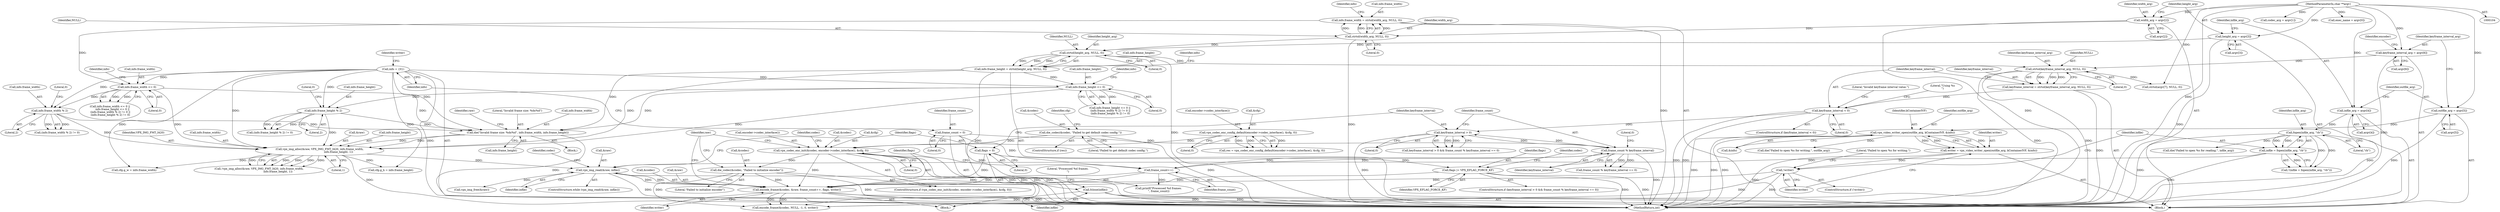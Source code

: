 digraph "0_Android_5a9753fca56f0eeb9f61e342b2fccffc364f9426_14@API" {
"1000471" [label="(Call,fclose(infile))"];
"1000428" [label="(Call,vpx_img_read(&raw, infile))"];
"1000293" [label="(Call,vpx_img_alloc(&raw, VPX_IMG_FMT_I420, info.frame_width,\n                                             info.frame_height, 1))"];
"1000283" [label="(Call,die(\"Invalid frame size: %dx%d\", info.frame_width, info.frame_height))"];
"1000121" [label="(Call,info = {0})"];
"1000269" [label="(Call,info.frame_width % 2)"];
"1000256" [label="(Call,info.frame_width <= 0)"];
"1000224" [label="(Call,info.frame_width = strtol(width_arg, NULL, 0))"];
"1000228" [label="(Call,strtol(width_arg, NULL, 0))"];
"1000183" [label="(Call,width_arg = argv[2])"];
"1000106" [label="(MethodParameterIn,char **argv)"];
"1000232" [label="(Call,info.frame_height = strtol(height_arg, NULL, 0))"];
"1000236" [label="(Call,strtol(height_arg, NULL, 0))"];
"1000188" [label="(Call,height_arg = argv[3])"];
"1000262" [label="(Call,info.frame_height <= 0)"];
"1000276" [label="(Call,info.frame_height % 2)"];
"1000450" [label="(Call,encode_frame(&codec, &raw, frame_count++, flags, writer))"];
"1000423" [label="(Call,die_codec(&codec, \"Failed to initialize encoder\"))"];
"1000416" [label="(Call,vpx_codec_enc_init(&codec, encoder->codec_interface(), &cfg, 0))"];
"1000332" [label="(Call,die_codec(&codec, \"Failed to get default codec config.\"))"];
"1000325" [label="(Call,vpx_codec_enc_config_default(encoder->codec_interface(), &cfg, 0))"];
"1000455" [label="(Call,frame_count++)"];
"1000115" [label="(Call,frame_count = 0)"];
"1000443" [label="(Call,frame_count % keyframe_interval)"];
"1000439" [label="(Call,keyframe_interval > 0)"];
"1000314" [label="(Call,keyframe_interval < 0)"];
"1000307" [label="(Call,keyframe_interval = strtol(keyframe_interval_arg, NULL, 0))"];
"1000309" [label="(Call,strtol(keyframe_interval_arg, NULL, 0))"];
"1000203" [label="(Call,keyframe_interval_arg = argv[6])"];
"1000434" [label="(Call,flags = 0)"];
"1000447" [label="(Call,flags |= VPX_EFLAG_FORCE_KF)"];
"1000400" [label="(Call,!writer)"];
"1000392" [label="(Call,writer = vpx_video_writer_open(outfile_arg, kContainerIVF, &info))"];
"1000394" [label="(Call,vpx_video_writer_open(outfile_arg, kContainerIVF, &info))"];
"1000198" [label="(Call,outfile_arg = argv[5])"];
"1000407" [label="(Call,infile = fopen(infile_arg, \"rb\"))"];
"1000409" [label="(Call,fopen(infile_arg, \"rb\"))"];
"1000193" [label="(Call,infile_arg = argv[4])"];
"1000432" [label="(Block,)"];
"1000422" [label="(Literal,0)"];
"1000419" [label="(Call,encoder->codec_interface())"];
"1000307" [label="(Call,keyframe_interval = strtol(keyframe_interval_arg, NULL, 0))"];
"1000193" [label="(Call,infile_arg = argv[4])"];
"1000491" [label="(MethodReturn,int)"];
"1000295" [label="(Identifier,raw)"];
"1000277" [label="(Call,info.frame_height)"];
"1000401" [label="(Identifier,writer)"];
"1000184" [label="(Identifier,width_arg)"];
"1000330" [label="(ControlStructure,if (res))"];
"1000400" [label="(Call,!writer)"];
"1000327" [label="(Call,&cfg)"];
"1000440" [label="(Identifier,keyframe_interval)"];
"1000233" [label="(Call,info.frame_height)"];
"1000269" [label="(Call,info.frame_width % 2)"];
"1000243" [label="(Identifier,info)"];
"1000300" [label="(Call,info.frame_height)"];
"1000194" [label="(Identifier,infile_arg)"];
"1000415" [label="(ControlStructure,if (vpx_codec_enc_init(&codec, encoder->codec_interface(), &cfg, 0)))"];
"1000296" [label="(Identifier,VPX_IMG_FMT_I420)"];
"1000448" [label="(Identifier,flags)"];
"1000406" [label="(Call,!(infile = fopen(infile_arg, \"rb\")))"];
"1000431" [label="(Identifier,infile)"];
"1000262" [label="(Call,info.frame_height <= 0)"];
"1000255" [label="(Call,info.frame_width <= 0 ||\n      info.frame_height <= 0 ||\n (info.frame_width % 2) != 0 ||\n (info.frame_height % 2) != 0)"];
"1000335" [label="(Literal,\"Failed to get default codec config.\")"];
"1000336" [label="(Call,cfg.g_w = info.frame_width)"];
"1000260" [label="(Literal,0)"];
"1000297" [label="(Call,info.frame_width)"];
"1000188" [label="(Call,height_arg = argv[3])"];
"1000200" [label="(Call,argv[5])"];
"1000106" [label="(MethodParameterIn,char **argv)"];
"1000338" [label="(Identifier,cfg)"];
"1000183" [label="(Call,width_arg = argv[2])"];
"1000326" [label="(Call,encoder->codec_interface())"];
"1000225" [label="(Call,info.frame_width)"];
"1000434" [label="(Call,flags = 0)"];
"1000471" [label="(Call,fclose(infile))"];
"1000314" [label="(Call,keyframe_interval < 0)"];
"1000427" [label="(ControlStructure,while (vpx_img_read(&raw, infile)))"];
"1000203" [label="(Call,keyframe_interval_arg = argv[6])"];
"1000281" [label="(Literal,0)"];
"1000117" [label="(Literal,0)"];
"1000320" [label="(Literal,\"Using %s\n\")"];
"1000409" [label="(Call,fopen(infile_arg, \"rb\"))"];
"1000274" [label="(Literal,0)"];
"1000204" [label="(Identifier,keyframe_interval_arg)"];
"1000234" [label="(Identifier,info)"];
"1000288" [label="(Call,info.frame_height)"];
"1000261" [label="(Call,info.frame_height <= 0 ||\n (info.frame_width % 2) != 0 ||\n (info.frame_height % 2) != 0)"];
"1000318" [label="(Literal,\"Invalid keyframe interval value.\")"];
"1000452" [label="(Identifier,codec)"];
"1000435" [label="(Identifier,flags)"];
"1000273" [label="(Literal,2)"];
"1000450" [label="(Call,encode_frame(&codec, &raw, frame_count++, flags, writer))"];
"1000268" [label="(Call,(info.frame_width % 2) != 0)"];
"1000198" [label="(Call,outfile_arg = argv[5])"];
"1000449" [label="(Identifier,VPX_EFLAG_FORCE_KF)"];
"1000323" [label="(Call,res = vpx_codec_enc_config_default(encoder->codec_interface(), &cfg, 0))"];
"1000122" [label="(Identifier,info)"];
"1000224" [label="(Call,info.frame_width = strtol(width_arg, NULL, 0))"];
"1000474" [label="(Literal,\"Processed %d frames.\n\")"];
"1000408" [label="(Identifier,infile)"];
"1000178" [label="(Call,codec_arg = argv[1])"];
"1000311" [label="(Identifier,NULL)"];
"1000292" [label="(Call,!vpx_img_alloc(&raw, VPX_IMG_FMT_I420, info.frame_width,\n                                             info.frame_height, 1))"];
"1000266" [label="(Literal,0)"];
"1000270" [label="(Call,info.frame_width)"];
"1000228" [label="(Call,strtol(width_arg, NULL, 0))"];
"1000275" [label="(Call,(info.frame_height % 2) != 0)"];
"1000284" [label="(Literal,\"Invalid frame size: %dx%d\")"];
"1000402" [label="(Call,die(\"Failed to open %s for writing.\", outfile_arg))"];
"1000115" [label="(Call,frame_count = 0)"];
"1000416" [label="(Call,vpx_codec_enc_init(&codec, encoder->codec_interface(), &cfg, 0))"];
"1000473" [label="(Call,printf(\"Processed %d frames.\n\", frame_count))"];
"1000437" [label="(ControlStructure,if (keyframe_interval > 0 && frame_count % keyframe_interval == 0))"];
"1000428" [label="(Call,vpx_img_read(&raw, infile))"];
"1000385" [label="(Call,strtol(argv[7], NULL, 0))"];
"1000315" [label="(Identifier,keyframe_interval)"];
"1000236" [label="(Call,strtol(height_arg, NULL, 0))"];
"1000280" [label="(Literal,2)"];
"1000425" [label="(Identifier,codec)"];
"1000423" [label="(Call,die_codec(&codec, \"Failed to initialize encoder\"))"];
"1000309" [label="(Call,strtol(keyframe_interval_arg, NULL, 0))"];
"1000447" [label="(Call,flags |= VPX_EFLAG_FORCE_KF)"];
"1000399" [label="(ControlStructure,if (!writer))"];
"1000436" [label="(Literal,0)"];
"1000472" [label="(Identifier,infile)"];
"1000476" [label="(Call,vpx_img_free(&raw))"];
"1000458" [label="(Identifier,writer)"];
"1000283" [label="(Call,die(\"Invalid frame size: %dx%d\", info.frame_width, info.frame_height))"];
"1000316" [label="(Literal,0)"];
"1000460" [label="(Call,encode_frame(&codec, NULL, -1, 0, writer))"];
"1000430" [label="(Identifier,raw)"];
"1000303" [label="(Literal,1)"];
"1000394" [label="(Call,vpx_video_writer_open(outfile_arg, kContainerIVF, &info))"];
"1000451" [label="(Call,&codec)"];
"1000443" [label="(Call,frame_count % keyframe_interval)"];
"1000294" [label="(Call,&raw)"];
"1000446" [label="(Literal,0)"];
"1000229" [label="(Identifier,width_arg)"];
"1000412" [label="(Call,die(\"Failed to open %s for reading.\", infile_arg))"];
"1000332" [label="(Call,die_codec(&codec, \"Failed to get default codec config.\"))"];
"1000195" [label="(Call,argv[4])"];
"1000231" [label="(Literal,0)"];
"1000438" [label="(Call,keyframe_interval > 0 && frame_count % keyframe_interval == 0)"];
"1000257" [label="(Call,info.frame_width)"];
"1000424" [label="(Call,&codec)"];
"1000343" [label="(Call,cfg.g_h = info.frame_height)"];
"1000417" [label="(Call,&codec)"];
"1000453" [label="(Call,&raw)"];
"1000429" [label="(Call,&raw)"];
"1000444" [label="(Identifier,frame_count)"];
"1000457" [label="(Identifier,flags)"];
"1000397" [label="(Call,&info)"];
"1000256" [label="(Call,info.frame_width <= 0)"];
"1000271" [label="(Identifier,info)"];
"1000237" [label="(Identifier,height_arg)"];
"1000209" [label="(Identifier,encoder)"];
"1000439" [label="(Call,keyframe_interval > 0)"];
"1000455" [label="(Call,frame_count++)"];
"1000445" [label="(Identifier,keyframe_interval)"];
"1000205" [label="(Call,argv[6])"];
"1000285" [label="(Call,info.frame_width)"];
"1000325" [label="(Call,vpx_codec_enc_config_default(encoder->codec_interface(), &cfg, 0))"];
"1000456" [label="(Identifier,frame_count)"];
"1000185" [label="(Call,argv[2])"];
"1000312" [label="(Literal,0)"];
"1000403" [label="(Literal,\"Failed to open %s for writing.\")"];
"1000238" [label="(Identifier,NULL)"];
"1000308" [label="(Identifier,keyframe_interval)"];
"1000121" [label="(Call,info = {0})"];
"1000167" [label="(Call,exec_name = argv[0])"];
"1000462" [label="(Identifier,codec)"];
"1000329" [label="(Literal,0)"];
"1000189" [label="(Identifier,height_arg)"];
"1000442" [label="(Call,frame_count % keyframe_interval == 0)"];
"1000276" [label="(Call,info.frame_height % 2)"];
"1000232" [label="(Call,info.frame_height = strtol(height_arg, NULL, 0))"];
"1000396" [label="(Identifier,kContainerIVF)"];
"1000393" [label="(Identifier,writer)"];
"1000392" [label="(Call,writer = vpx_video_writer_open(outfile_arg, kContainerIVF, &info))"];
"1000282" [label="(Block,)"];
"1000410" [label="(Identifier,infile_arg)"];
"1000125" [label="(Identifier,writer)"];
"1000441" [label="(Literal,0)"];
"1000395" [label="(Identifier,outfile_arg)"];
"1000107" [label="(Block,)"];
"1000264" [label="(Identifier,info)"];
"1000190" [label="(Call,argv[3])"];
"1000313" [label="(ControlStructure,if (keyframe_interval < 0))"];
"1000407" [label="(Call,infile = fopen(infile_arg, \"rb\"))"];
"1000310" [label="(Identifier,keyframe_interval_arg)"];
"1000293" [label="(Call,vpx_img_alloc(&raw, VPX_IMG_FMT_I420, info.frame_width,\n                                             info.frame_height, 1))"];
"1000116" [label="(Identifier,frame_count)"];
"1000263" [label="(Call,info.frame_height)"];
"1000426" [label="(Literal,\"Failed to initialize encoder\")"];
"1000199" [label="(Identifier,outfile_arg)"];
"1000333" [label="(Call,&codec)"];
"1000230" [label="(Identifier,NULL)"];
"1000420" [label="(Call,&cfg)"];
"1000239" [label="(Literal,0)"];
"1000411" [label="(Literal,\"rb\")"];
"1000471" -> "1000107"  [label="AST: "];
"1000471" -> "1000472"  [label="CFG: "];
"1000472" -> "1000471"  [label="AST: "];
"1000474" -> "1000471"  [label="CFG: "];
"1000471" -> "1000491"  [label="DDG: "];
"1000471" -> "1000491"  [label="DDG: "];
"1000428" -> "1000471"  [label="DDG: "];
"1000428" -> "1000427"  [label="AST: "];
"1000428" -> "1000431"  [label="CFG: "];
"1000429" -> "1000428"  [label="AST: "];
"1000431" -> "1000428"  [label="AST: "];
"1000435" -> "1000428"  [label="CFG: "];
"1000462" -> "1000428"  [label="CFG: "];
"1000428" -> "1000491"  [label="DDG: "];
"1000293" -> "1000428"  [label="DDG: "];
"1000450" -> "1000428"  [label="DDG: "];
"1000407" -> "1000428"  [label="DDG: "];
"1000428" -> "1000450"  [label="DDG: "];
"1000428" -> "1000476"  [label="DDG: "];
"1000293" -> "1000292"  [label="AST: "];
"1000293" -> "1000303"  [label="CFG: "];
"1000294" -> "1000293"  [label="AST: "];
"1000296" -> "1000293"  [label="AST: "];
"1000297" -> "1000293"  [label="AST: "];
"1000300" -> "1000293"  [label="AST: "];
"1000303" -> "1000293"  [label="AST: "];
"1000292" -> "1000293"  [label="CFG: "];
"1000293" -> "1000491"  [label="DDG: "];
"1000293" -> "1000292"  [label="DDG: "];
"1000293" -> "1000292"  [label="DDG: "];
"1000293" -> "1000292"  [label="DDG: "];
"1000293" -> "1000292"  [label="DDG: "];
"1000293" -> "1000292"  [label="DDG: "];
"1000283" -> "1000293"  [label="DDG: "];
"1000283" -> "1000293"  [label="DDG: "];
"1000121" -> "1000293"  [label="DDG: "];
"1000269" -> "1000293"  [label="DDG: "];
"1000256" -> "1000293"  [label="DDG: "];
"1000232" -> "1000293"  [label="DDG: "];
"1000262" -> "1000293"  [label="DDG: "];
"1000276" -> "1000293"  [label="DDG: "];
"1000293" -> "1000336"  [label="DDG: "];
"1000293" -> "1000343"  [label="DDG: "];
"1000283" -> "1000282"  [label="AST: "];
"1000283" -> "1000288"  [label="CFG: "];
"1000284" -> "1000283"  [label="AST: "];
"1000285" -> "1000283"  [label="AST: "];
"1000288" -> "1000283"  [label="AST: "];
"1000295" -> "1000283"  [label="CFG: "];
"1000283" -> "1000491"  [label="DDG: "];
"1000121" -> "1000283"  [label="DDG: "];
"1000269" -> "1000283"  [label="DDG: "];
"1000256" -> "1000283"  [label="DDG: "];
"1000232" -> "1000283"  [label="DDG: "];
"1000262" -> "1000283"  [label="DDG: "];
"1000276" -> "1000283"  [label="DDG: "];
"1000121" -> "1000107"  [label="AST: "];
"1000121" -> "1000122"  [label="CFG: "];
"1000122" -> "1000121"  [label="AST: "];
"1000125" -> "1000121"  [label="CFG: "];
"1000121" -> "1000491"  [label="DDG: "];
"1000121" -> "1000256"  [label="DDG: "];
"1000121" -> "1000262"  [label="DDG: "];
"1000121" -> "1000269"  [label="DDG: "];
"1000121" -> "1000276"  [label="DDG: "];
"1000121" -> "1000336"  [label="DDG: "];
"1000121" -> "1000343"  [label="DDG: "];
"1000269" -> "1000268"  [label="AST: "];
"1000269" -> "1000273"  [label="CFG: "];
"1000270" -> "1000269"  [label="AST: "];
"1000273" -> "1000269"  [label="AST: "];
"1000274" -> "1000269"  [label="CFG: "];
"1000269" -> "1000268"  [label="DDG: "];
"1000269" -> "1000268"  [label="DDG: "];
"1000256" -> "1000269"  [label="DDG: "];
"1000256" -> "1000255"  [label="AST: "];
"1000256" -> "1000260"  [label="CFG: "];
"1000257" -> "1000256"  [label="AST: "];
"1000260" -> "1000256"  [label="AST: "];
"1000264" -> "1000256"  [label="CFG: "];
"1000255" -> "1000256"  [label="CFG: "];
"1000256" -> "1000255"  [label="DDG: "];
"1000256" -> "1000255"  [label="DDG: "];
"1000224" -> "1000256"  [label="DDG: "];
"1000224" -> "1000107"  [label="AST: "];
"1000224" -> "1000228"  [label="CFG: "];
"1000225" -> "1000224"  [label="AST: "];
"1000228" -> "1000224"  [label="AST: "];
"1000234" -> "1000224"  [label="CFG: "];
"1000224" -> "1000491"  [label="DDG: "];
"1000228" -> "1000224"  [label="DDG: "];
"1000228" -> "1000224"  [label="DDG: "];
"1000228" -> "1000224"  [label="DDG: "];
"1000228" -> "1000231"  [label="CFG: "];
"1000229" -> "1000228"  [label="AST: "];
"1000230" -> "1000228"  [label="AST: "];
"1000231" -> "1000228"  [label="AST: "];
"1000228" -> "1000491"  [label="DDG: "];
"1000183" -> "1000228"  [label="DDG: "];
"1000228" -> "1000236"  [label="DDG: "];
"1000183" -> "1000107"  [label="AST: "];
"1000183" -> "1000185"  [label="CFG: "];
"1000184" -> "1000183"  [label="AST: "];
"1000185" -> "1000183"  [label="AST: "];
"1000189" -> "1000183"  [label="CFG: "];
"1000183" -> "1000491"  [label="DDG: "];
"1000106" -> "1000183"  [label="DDG: "];
"1000106" -> "1000104"  [label="AST: "];
"1000106" -> "1000491"  [label="DDG: "];
"1000106" -> "1000167"  [label="DDG: "];
"1000106" -> "1000178"  [label="DDG: "];
"1000106" -> "1000188"  [label="DDG: "];
"1000106" -> "1000193"  [label="DDG: "];
"1000106" -> "1000198"  [label="DDG: "];
"1000106" -> "1000203"  [label="DDG: "];
"1000106" -> "1000385"  [label="DDG: "];
"1000232" -> "1000107"  [label="AST: "];
"1000232" -> "1000236"  [label="CFG: "];
"1000233" -> "1000232"  [label="AST: "];
"1000236" -> "1000232"  [label="AST: "];
"1000243" -> "1000232"  [label="CFG: "];
"1000232" -> "1000491"  [label="DDG: "];
"1000236" -> "1000232"  [label="DDG: "];
"1000236" -> "1000232"  [label="DDG: "];
"1000236" -> "1000232"  [label="DDG: "];
"1000232" -> "1000262"  [label="DDG: "];
"1000236" -> "1000239"  [label="CFG: "];
"1000237" -> "1000236"  [label="AST: "];
"1000238" -> "1000236"  [label="AST: "];
"1000239" -> "1000236"  [label="AST: "];
"1000236" -> "1000491"  [label="DDG: "];
"1000188" -> "1000236"  [label="DDG: "];
"1000236" -> "1000309"  [label="DDG: "];
"1000188" -> "1000107"  [label="AST: "];
"1000188" -> "1000190"  [label="CFG: "];
"1000189" -> "1000188"  [label="AST: "];
"1000190" -> "1000188"  [label="AST: "];
"1000194" -> "1000188"  [label="CFG: "];
"1000188" -> "1000491"  [label="DDG: "];
"1000262" -> "1000261"  [label="AST: "];
"1000262" -> "1000266"  [label="CFG: "];
"1000263" -> "1000262"  [label="AST: "];
"1000266" -> "1000262"  [label="AST: "];
"1000271" -> "1000262"  [label="CFG: "];
"1000261" -> "1000262"  [label="CFG: "];
"1000262" -> "1000261"  [label="DDG: "];
"1000262" -> "1000261"  [label="DDG: "];
"1000262" -> "1000276"  [label="DDG: "];
"1000276" -> "1000275"  [label="AST: "];
"1000276" -> "1000280"  [label="CFG: "];
"1000277" -> "1000276"  [label="AST: "];
"1000280" -> "1000276"  [label="AST: "];
"1000281" -> "1000276"  [label="CFG: "];
"1000276" -> "1000275"  [label="DDG: "];
"1000276" -> "1000275"  [label="DDG: "];
"1000450" -> "1000432"  [label="AST: "];
"1000450" -> "1000458"  [label="CFG: "];
"1000451" -> "1000450"  [label="AST: "];
"1000453" -> "1000450"  [label="AST: "];
"1000455" -> "1000450"  [label="AST: "];
"1000457" -> "1000450"  [label="AST: "];
"1000458" -> "1000450"  [label="AST: "];
"1000430" -> "1000450"  [label="CFG: "];
"1000450" -> "1000491"  [label="DDG: "];
"1000450" -> "1000491"  [label="DDG: "];
"1000423" -> "1000450"  [label="DDG: "];
"1000416" -> "1000450"  [label="DDG: "];
"1000455" -> "1000450"  [label="DDG: "];
"1000434" -> "1000450"  [label="DDG: "];
"1000447" -> "1000450"  [label="DDG: "];
"1000400" -> "1000450"  [label="DDG: "];
"1000450" -> "1000460"  [label="DDG: "];
"1000450" -> "1000460"  [label="DDG: "];
"1000423" -> "1000415"  [label="AST: "];
"1000423" -> "1000426"  [label="CFG: "];
"1000424" -> "1000423"  [label="AST: "];
"1000426" -> "1000423"  [label="AST: "];
"1000430" -> "1000423"  [label="CFG: "];
"1000423" -> "1000491"  [label="DDG: "];
"1000416" -> "1000423"  [label="DDG: "];
"1000423" -> "1000460"  [label="DDG: "];
"1000416" -> "1000415"  [label="AST: "];
"1000416" -> "1000422"  [label="CFG: "];
"1000417" -> "1000416"  [label="AST: "];
"1000419" -> "1000416"  [label="AST: "];
"1000420" -> "1000416"  [label="AST: "];
"1000422" -> "1000416"  [label="AST: "];
"1000425" -> "1000416"  [label="CFG: "];
"1000430" -> "1000416"  [label="CFG: "];
"1000416" -> "1000491"  [label="DDG: "];
"1000416" -> "1000491"  [label="DDG: "];
"1000416" -> "1000491"  [label="DDG: "];
"1000332" -> "1000416"  [label="DDG: "];
"1000325" -> "1000416"  [label="DDG: "];
"1000416" -> "1000460"  [label="DDG: "];
"1000332" -> "1000330"  [label="AST: "];
"1000332" -> "1000335"  [label="CFG: "];
"1000333" -> "1000332"  [label="AST: "];
"1000335" -> "1000332"  [label="AST: "];
"1000338" -> "1000332"  [label="CFG: "];
"1000332" -> "1000491"  [label="DDG: "];
"1000325" -> "1000323"  [label="AST: "];
"1000325" -> "1000329"  [label="CFG: "];
"1000326" -> "1000325"  [label="AST: "];
"1000327" -> "1000325"  [label="AST: "];
"1000329" -> "1000325"  [label="AST: "];
"1000323" -> "1000325"  [label="CFG: "];
"1000325" -> "1000323"  [label="DDG: "];
"1000325" -> "1000323"  [label="DDG: "];
"1000325" -> "1000323"  [label="DDG: "];
"1000455" -> "1000456"  [label="CFG: "];
"1000456" -> "1000455"  [label="AST: "];
"1000457" -> "1000455"  [label="CFG: "];
"1000455" -> "1000443"  [label="DDG: "];
"1000115" -> "1000455"  [label="DDG: "];
"1000443" -> "1000455"  [label="DDG: "];
"1000455" -> "1000473"  [label="DDG: "];
"1000115" -> "1000107"  [label="AST: "];
"1000115" -> "1000117"  [label="CFG: "];
"1000116" -> "1000115"  [label="AST: "];
"1000117" -> "1000115"  [label="AST: "];
"1000122" -> "1000115"  [label="CFG: "];
"1000115" -> "1000443"  [label="DDG: "];
"1000115" -> "1000473"  [label="DDG: "];
"1000443" -> "1000442"  [label="AST: "];
"1000443" -> "1000445"  [label="CFG: "];
"1000444" -> "1000443"  [label="AST: "];
"1000445" -> "1000443"  [label="AST: "];
"1000446" -> "1000443"  [label="CFG: "];
"1000443" -> "1000491"  [label="DDG: "];
"1000443" -> "1000439"  [label="DDG: "];
"1000443" -> "1000442"  [label="DDG: "];
"1000443" -> "1000442"  [label="DDG: "];
"1000439" -> "1000443"  [label="DDG: "];
"1000439" -> "1000438"  [label="AST: "];
"1000439" -> "1000441"  [label="CFG: "];
"1000440" -> "1000439"  [label="AST: "];
"1000441" -> "1000439"  [label="AST: "];
"1000444" -> "1000439"  [label="CFG: "];
"1000438" -> "1000439"  [label="CFG: "];
"1000439" -> "1000491"  [label="DDG: "];
"1000439" -> "1000438"  [label="DDG: "];
"1000439" -> "1000438"  [label="DDG: "];
"1000314" -> "1000439"  [label="DDG: "];
"1000314" -> "1000313"  [label="AST: "];
"1000314" -> "1000316"  [label="CFG: "];
"1000315" -> "1000314"  [label="AST: "];
"1000316" -> "1000314"  [label="AST: "];
"1000318" -> "1000314"  [label="CFG: "];
"1000320" -> "1000314"  [label="CFG: "];
"1000314" -> "1000491"  [label="DDG: "];
"1000314" -> "1000491"  [label="DDG: "];
"1000307" -> "1000314"  [label="DDG: "];
"1000307" -> "1000107"  [label="AST: "];
"1000307" -> "1000309"  [label="CFG: "];
"1000308" -> "1000307"  [label="AST: "];
"1000309" -> "1000307"  [label="AST: "];
"1000315" -> "1000307"  [label="CFG: "];
"1000307" -> "1000491"  [label="DDG: "];
"1000309" -> "1000307"  [label="DDG: "];
"1000309" -> "1000307"  [label="DDG: "];
"1000309" -> "1000307"  [label="DDG: "];
"1000309" -> "1000312"  [label="CFG: "];
"1000310" -> "1000309"  [label="AST: "];
"1000311" -> "1000309"  [label="AST: "];
"1000312" -> "1000309"  [label="AST: "];
"1000309" -> "1000491"  [label="DDG: "];
"1000203" -> "1000309"  [label="DDG: "];
"1000309" -> "1000385"  [label="DDG: "];
"1000309" -> "1000460"  [label="DDG: "];
"1000203" -> "1000107"  [label="AST: "];
"1000203" -> "1000205"  [label="CFG: "];
"1000204" -> "1000203"  [label="AST: "];
"1000205" -> "1000203"  [label="AST: "];
"1000209" -> "1000203"  [label="CFG: "];
"1000203" -> "1000491"  [label="DDG: "];
"1000434" -> "1000432"  [label="AST: "];
"1000434" -> "1000436"  [label="CFG: "];
"1000435" -> "1000434"  [label="AST: "];
"1000436" -> "1000434"  [label="AST: "];
"1000440" -> "1000434"  [label="CFG: "];
"1000434" -> "1000447"  [label="DDG: "];
"1000447" -> "1000437"  [label="AST: "];
"1000447" -> "1000449"  [label="CFG: "];
"1000448" -> "1000447"  [label="AST: "];
"1000449" -> "1000447"  [label="AST: "];
"1000452" -> "1000447"  [label="CFG: "];
"1000447" -> "1000491"  [label="DDG: "];
"1000447" -> "1000491"  [label="DDG: "];
"1000400" -> "1000399"  [label="AST: "];
"1000400" -> "1000401"  [label="CFG: "];
"1000401" -> "1000400"  [label="AST: "];
"1000403" -> "1000400"  [label="CFG: "];
"1000408" -> "1000400"  [label="CFG: "];
"1000400" -> "1000491"  [label="DDG: "];
"1000392" -> "1000400"  [label="DDG: "];
"1000400" -> "1000460"  [label="DDG: "];
"1000392" -> "1000107"  [label="AST: "];
"1000392" -> "1000394"  [label="CFG: "];
"1000393" -> "1000392"  [label="AST: "];
"1000394" -> "1000392"  [label="AST: "];
"1000401" -> "1000392"  [label="CFG: "];
"1000392" -> "1000491"  [label="DDG: "];
"1000394" -> "1000392"  [label="DDG: "];
"1000394" -> "1000392"  [label="DDG: "];
"1000394" -> "1000392"  [label="DDG: "];
"1000394" -> "1000397"  [label="CFG: "];
"1000395" -> "1000394"  [label="AST: "];
"1000396" -> "1000394"  [label="AST: "];
"1000397" -> "1000394"  [label="AST: "];
"1000394" -> "1000491"  [label="DDG: "];
"1000394" -> "1000491"  [label="DDG: "];
"1000394" -> "1000491"  [label="DDG: "];
"1000198" -> "1000394"  [label="DDG: "];
"1000394" -> "1000402"  [label="DDG: "];
"1000198" -> "1000107"  [label="AST: "];
"1000198" -> "1000200"  [label="CFG: "];
"1000199" -> "1000198"  [label="AST: "];
"1000200" -> "1000198"  [label="AST: "];
"1000204" -> "1000198"  [label="CFG: "];
"1000198" -> "1000491"  [label="DDG: "];
"1000407" -> "1000406"  [label="AST: "];
"1000407" -> "1000409"  [label="CFG: "];
"1000408" -> "1000407"  [label="AST: "];
"1000409" -> "1000407"  [label="AST: "];
"1000406" -> "1000407"  [label="CFG: "];
"1000407" -> "1000491"  [label="DDG: "];
"1000407" -> "1000406"  [label="DDG: "];
"1000409" -> "1000407"  [label="DDG: "];
"1000409" -> "1000407"  [label="DDG: "];
"1000409" -> "1000411"  [label="CFG: "];
"1000410" -> "1000409"  [label="AST: "];
"1000411" -> "1000409"  [label="AST: "];
"1000409" -> "1000491"  [label="DDG: "];
"1000409" -> "1000406"  [label="DDG: "];
"1000409" -> "1000406"  [label="DDG: "];
"1000193" -> "1000409"  [label="DDG: "];
"1000409" -> "1000412"  [label="DDG: "];
"1000193" -> "1000107"  [label="AST: "];
"1000193" -> "1000195"  [label="CFG: "];
"1000194" -> "1000193"  [label="AST: "];
"1000195" -> "1000193"  [label="AST: "];
"1000199" -> "1000193"  [label="CFG: "];
"1000193" -> "1000491"  [label="DDG: "];
}
